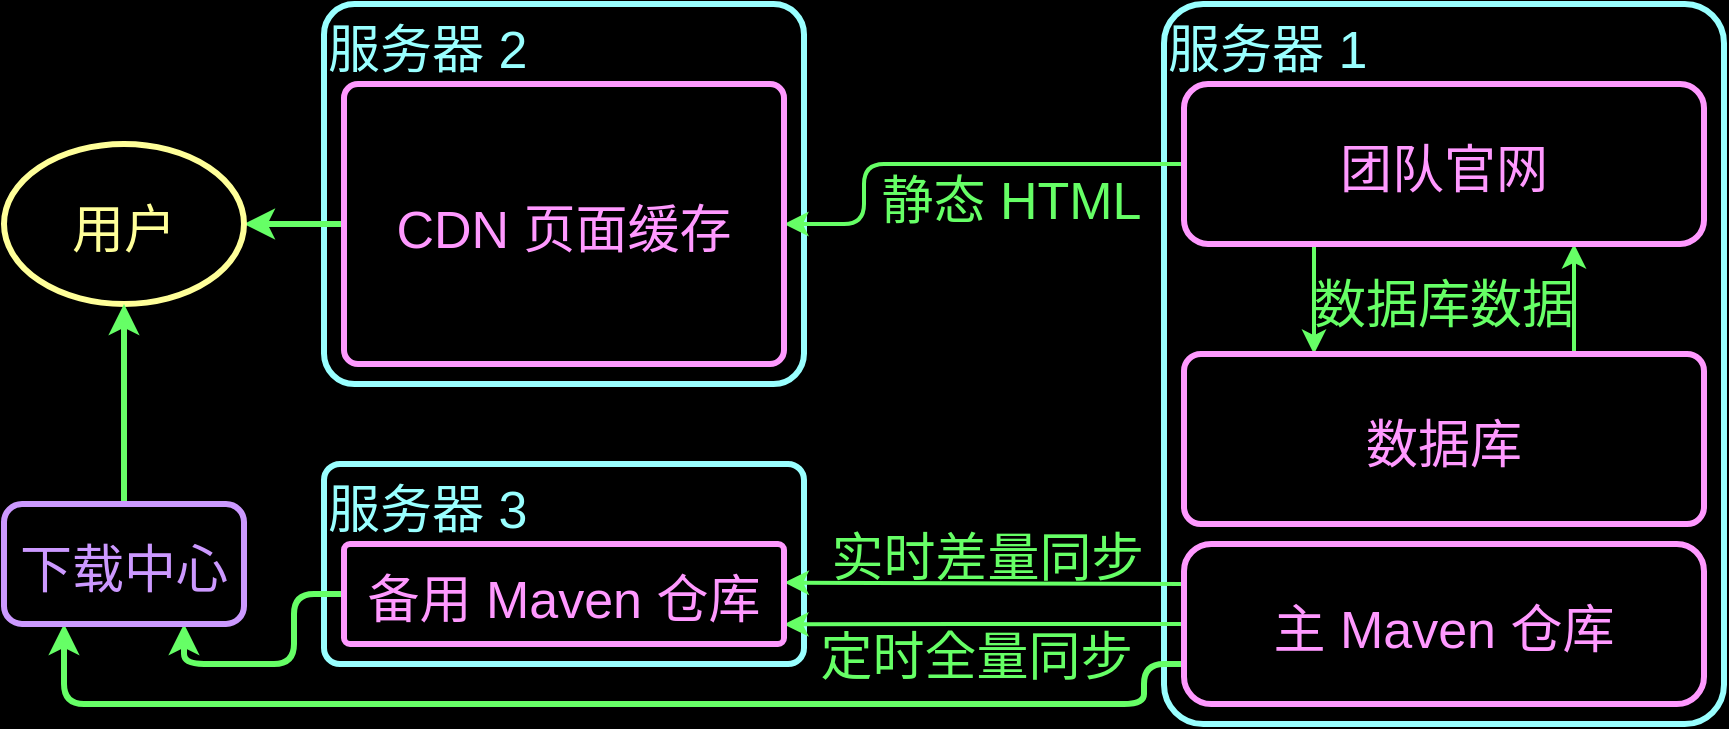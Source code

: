 <mxfile version="20.3.0" type="device"><diagram id="75WsqAhVsbl-Tc1oUIHM" name="第 1 页"><mxGraphModel dx="1537" dy="777" grid="1" gridSize="10" guides="1" tooltips="1" connect="1" arrows="1" fold="1" page="1" pageScale="1" pageWidth="860" pageHeight="360" background="#000000" math="0" shadow="0"><root><mxCell id="0"/><mxCell id="1" parent="0"/><mxCell id="zcGPoaoN9BiPkevbdgHQ-1" value="服务器 2" style="rounded=1;fillColor=none;verticalAlign=top;align=left;fontSize=26;strokeColor=#99FFFF;strokeWidth=3;glass=0;sketch=0;arcSize=8;fontColor=#99FFFF;" parent="1" vertex="1"><mxGeometry x="160" width="240" height="190" as="geometry"/></mxCell><mxCell id="zcGPoaoN9BiPkevbdgHQ-15" value="服务器 1" style="rounded=1;fillColor=none;fontSize=26;verticalAlign=top;align=left;strokeColor=#99FFFF;strokeWidth=3;arcSize=7;fontColor=#99FFFF;" parent="1" vertex="1"><mxGeometry x="580" width="280" height="360" as="geometry"/></mxCell><mxCell id="gWygAa6nvKeDY8ZNn6TJ-7" value="" style="edgeStyle=orthogonalEdgeStyle;rounded=1;orthogonalLoop=1;jettySize=auto;exitX=0;exitY=0.75;exitDx=0;exitDy=0;entryX=0.25;entryY=1;entryDx=0;entryDy=0;strokeColor=#66FF66;strokeWidth=3;fontSize=26;fontColor=#CC99FF;" parent="1" source="zcGPoaoN9BiPkevbdgHQ-19" target="gWygAa6nvKeDY8ZNn6TJ-4" edge="1"><mxGeometry relative="1" as="geometry"><Array as="points"><mxPoint x="570" y="330"/><mxPoint x="570" y="350"/><mxPoint x="30" y="350"/></Array></mxGeometry></mxCell><mxCell id="iyZS16IMGzAf6XCNlPMV-3" value="" style="edgeStyle=orthogonalEdgeStyle;rounded=0;orthogonalLoop=1;jettySize=auto;exitX=0.75;exitY=0;exitDx=0;exitDy=0;entryX=0.75;entryY=1;entryDx=0;entryDy=0;strokeColor=#66FF66;strokeWidth=2;fontSize=26;" parent="1" source="zcGPoaoN9BiPkevbdgHQ-22" target="zcGPoaoN9BiPkevbdgHQ-5" edge="1"><mxGeometry relative="1" as="geometry"/></mxCell><mxCell id="zcGPoaoN9BiPkevbdgHQ-35" value="服务器 3" style="rounded=1;fillColor=none;align=left;verticalAlign=top;fontSize=26;strokeColor=#99FFFF;strokeWidth=3;arcSize=8;fontColor=#99FFFF;" parent="1" vertex="1"><mxGeometry x="160" y="230" width="240" height="100" as="geometry"/></mxCell><mxCell id="gWygAa6nvKeDY8ZNn6TJ-6" value="" style="edgeStyle=orthogonalEdgeStyle;rounded=1;orthogonalLoop=1;jettySize=auto;exitX=0;exitY=0.5;exitDx=0;exitDy=0;entryX=0.75;entryY=1;entryDx=0;entryDy=0;strokeColor=#66FF66;strokeWidth=3;fontSize=26;fontColor=#CC99FF;" parent="1" source="zcGPoaoN9BiPkevbdgHQ-37" target="gWygAa6nvKeDY8ZNn6TJ-4" edge="1"><mxGeometry relative="1" as="geometry"/></mxCell><mxCell id="zcGPoaoN9BiPkevbdgHQ-40" value="" style="edgeStyle=orthogonalEdgeStyle;orthogonalLoop=1;jettySize=auto;entryX=1.001;entryY=0.386;entryDx=0;entryDy=0;strokeColor=#66FF66;strokeWidth=2;fontSize=26;fontColor=#006600;rounded=1;entryPerimeter=0;" parent="1" target="zcGPoaoN9BiPkevbdgHQ-37" edge="1"><mxGeometry relative="1" as="geometry"><mxPoint x="590" y="290" as="sourcePoint"/><mxPoint x="810" y="345" as="targetPoint"/><Array as="points"><mxPoint x="390" y="290"/></Array></mxGeometry></mxCell><mxCell id="zcGPoaoN9BiPkevbdgHQ-41" value="实时差量同步" style="edgeLabel;align=center;verticalAlign=middle;resizable=0;points=[];fontSize=26;fontColor=#66FF66;labelBorderColor=none;spacing=2;horizontal=1;labelBackgroundColor=none;" parent="zcGPoaoN9BiPkevbdgHQ-40" vertex="1" connectable="0"><mxGeometry x="-0.184" y="-4" relative="1" as="geometry"><mxPoint x="-17" y="-12" as="offset"/></mxGeometry></mxCell><mxCell id="zcGPoaoN9BiPkevbdgHQ-42" value="" style="edgeStyle=orthogonalEdgeStyle;orthogonalLoop=1;jettySize=auto;exitX=0;exitY=0.5;exitDx=0;exitDy=0;strokeColor=#66FF66;strokeWidth=2;fontSize=26;fontColor=#006600;rounded=1;entryX=1;entryY=0.804;entryDx=0;entryDy=0;entryPerimeter=0;" parent="1" source="zcGPoaoN9BiPkevbdgHQ-19" target="zcGPoaoN9BiPkevbdgHQ-37" edge="1"><mxGeometry relative="1" as="geometry"><mxPoint x="1245" y="452.5" as="sourcePoint"/><mxPoint x="440" y="310" as="targetPoint"/><Array as="points"/></mxGeometry></mxCell><mxCell id="zcGPoaoN9BiPkevbdgHQ-43" value="定时全量同步" style="edgeLabel;align=center;verticalAlign=middle;resizable=0;points=[];fontSize=26;fontColor=#66FF66;labelBorderColor=none;labelBackgroundColor=none;" parent="zcGPoaoN9BiPkevbdgHQ-42" vertex="1" connectable="0"><mxGeometry x="-0.131" y="2" relative="1" as="geometry"><mxPoint x="-17" y="11" as="offset"/></mxGeometry></mxCell><mxCell id="iyZS16IMGzAf6XCNlPMV-4" value="" style="edgeStyle=orthogonalEdgeStyle;rounded=0;orthogonalLoop=1;jettySize=auto;exitX=0.25;exitY=1;exitDx=0;exitDy=0;entryX=0.25;entryY=0;entryDx=0;entryDy=0;strokeColor=#66FF66;strokeWidth=2;fontSize=26;" parent="1" source="zcGPoaoN9BiPkevbdgHQ-5" target="zcGPoaoN9BiPkevbdgHQ-22" edge="1"><mxGeometry relative="1" as="geometry"/></mxCell><mxCell id="iyZS16IMGzAf6XCNlPMV-6" value="" style="edgeStyle=orthogonalEdgeStyle;orthogonalLoop=1;jettySize=auto;exitX=0;exitY=0.5;exitDx=0;exitDy=0;entryX=1;entryY=0.5;entryDx=0;entryDy=0;strokeColor=#66FF66;strokeWidth=2;rounded=1;fontSize=26;" parent="1" source="zcGPoaoN9BiPkevbdgHQ-5" target="iyZS16IMGzAf6XCNlPMV-5" edge="1"><mxGeometry relative="1" as="geometry"><Array as="points"><mxPoint x="430" y="80"/><mxPoint x="430" y="110"/></Array></mxGeometry></mxCell><mxCell id="iyZS16IMGzAf6XCNlPMV-8" value="静态 HTML" style="edgeLabel;align=center;verticalAlign=middle;resizable=0;points=[];labelBorderColor=none;labelBackgroundColor=none;fontColor=#66FF66;fontSize=26;" parent="iyZS16IMGzAf6XCNlPMV-6" vertex="1" connectable="0"><mxGeometry x="0.185" y="-6" relative="1" as="geometry"><mxPoint x="50" y="21" as="offset"/></mxGeometry></mxCell><mxCell id="zcGPoaoN9BiPkevbdgHQ-5" value="团队官网" style="rounded=1;fontSize=26;fillColor=none;strokeColor=#FF99FF;strokeWidth=3;fontColor=#FF99FF;" parent="1" vertex="1"><mxGeometry x="590" y="40" width="260" height="80" as="geometry"/></mxCell><mxCell id="zcGPoaoN9BiPkevbdgHQ-12" value="数据库数据" style="text;strokeColor=none;fillColor=none;align=center;verticalAlign=middle;rounded=0;fontSize=26;fontColor=#66FF66;" parent="1" vertex="1"><mxGeometry x="652.5" y="135" width="135" height="25" as="geometry"/></mxCell><mxCell id="gWygAa6nvKeDY8ZNn6TJ-3" value="" style="edgeStyle=orthogonalEdgeStyle;rounded=1;orthogonalLoop=1;jettySize=auto;exitX=0;exitY=0.5;exitDx=0;exitDy=0;entryX=1;entryY=0.5;entryDx=0;entryDy=0;strokeColor=#66FF66;fontSize=26;fontColor=#FFFF99;strokeWidth=3;" parent="1" source="iyZS16IMGzAf6XCNlPMV-5" target="gWygAa6nvKeDY8ZNn6TJ-2" edge="1"><mxGeometry relative="1" as="geometry"/></mxCell><mxCell id="iyZS16IMGzAf6XCNlPMV-5" value="CDN 页面缓存" style="rounded=1;fontSize=26;fillColor=none;strokeColor=#FF99FF;strokeWidth=3;arcSize=5;fontColor=#FF99FF;" parent="1" vertex="1"><mxGeometry x="170" y="40" width="220" height="140" as="geometry"/></mxCell><mxCell id="gWygAa6nvKeDY8ZNn6TJ-2" value="用户" style="ellipse;rounded=1;glass=0;labelBackgroundColor=none;labelBorderColor=none;sketch=0;strokeColor=#FFFF99;fontSize=26;fontColor=#FFFF99;fillColor=none;strokeWidth=3;" parent="1" vertex="1"><mxGeometry y="70" width="120" height="80" as="geometry"/></mxCell><mxCell id="gWygAa6nvKeDY8ZNn6TJ-5" value="" style="edgeStyle=orthogonalEdgeStyle;rounded=1;orthogonalLoop=1;jettySize=auto;exitX=0.5;exitY=0;exitDx=0;exitDy=0;entryX=0.5;entryY=1;entryDx=0;entryDy=0;strokeColor=#66FF66;strokeWidth=3;fontSize=26;fontColor=#CC99FF;" parent="1" source="gWygAa6nvKeDY8ZNn6TJ-4" target="gWygAa6nvKeDY8ZNn6TJ-2" edge="1"><mxGeometry relative="1" as="geometry"/></mxCell><mxCell id="gWygAa6nvKeDY8ZNn6TJ-4" value="下载中心" style="rounded=1;glass=0;labelBackgroundColor=none;labelBorderColor=none;sketch=0;strokeColor=#CC99FF;strokeWidth=3;fontSize=26;fontColor=#CC99FF;fillColor=none;" parent="1" vertex="1"><mxGeometry y="250" width="120" height="60" as="geometry"/></mxCell><mxCell id="zcGPoaoN9BiPkevbdgHQ-19" value="主 Maven 仓库" style="rounded=1;fontSize=26;fillColor=none;arcSize=17;strokeColor=#FF99FF;strokeWidth=3;fontColor=#FF99FF;" parent="1" vertex="1"><mxGeometry x="590" y="270" width="260" height="80" as="geometry"/></mxCell><mxCell id="zcGPoaoN9BiPkevbdgHQ-37" value="备用 Maven 仓库" style="rounded=1;fontSize=26;fillColor=none;arcSize=6;strokeColor=#FF99FF;strokeWidth=3;fontColor=#FF99FF;" parent="1" vertex="1"><mxGeometry x="170" y="270" width="220" height="50" as="geometry"/></mxCell><mxCell id="zcGPoaoN9BiPkevbdgHQ-22" value="数据库" style="rounded=1;fontSize=26;fillColor=none;strokeColor=#FF99FF;strokeWidth=3;arcSize=10;fontColor=#FF99FF;" parent="1" vertex="1"><mxGeometry x="590" y="175" width="260" height="85" as="geometry"/></mxCell></root></mxGraphModel></diagram></mxfile>